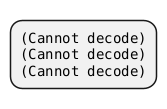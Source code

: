 @startmindmap
*:<img:images/img_143.png>
<img:images/img_144.png>
<img:images/img_145.png>;
@endmindmap
